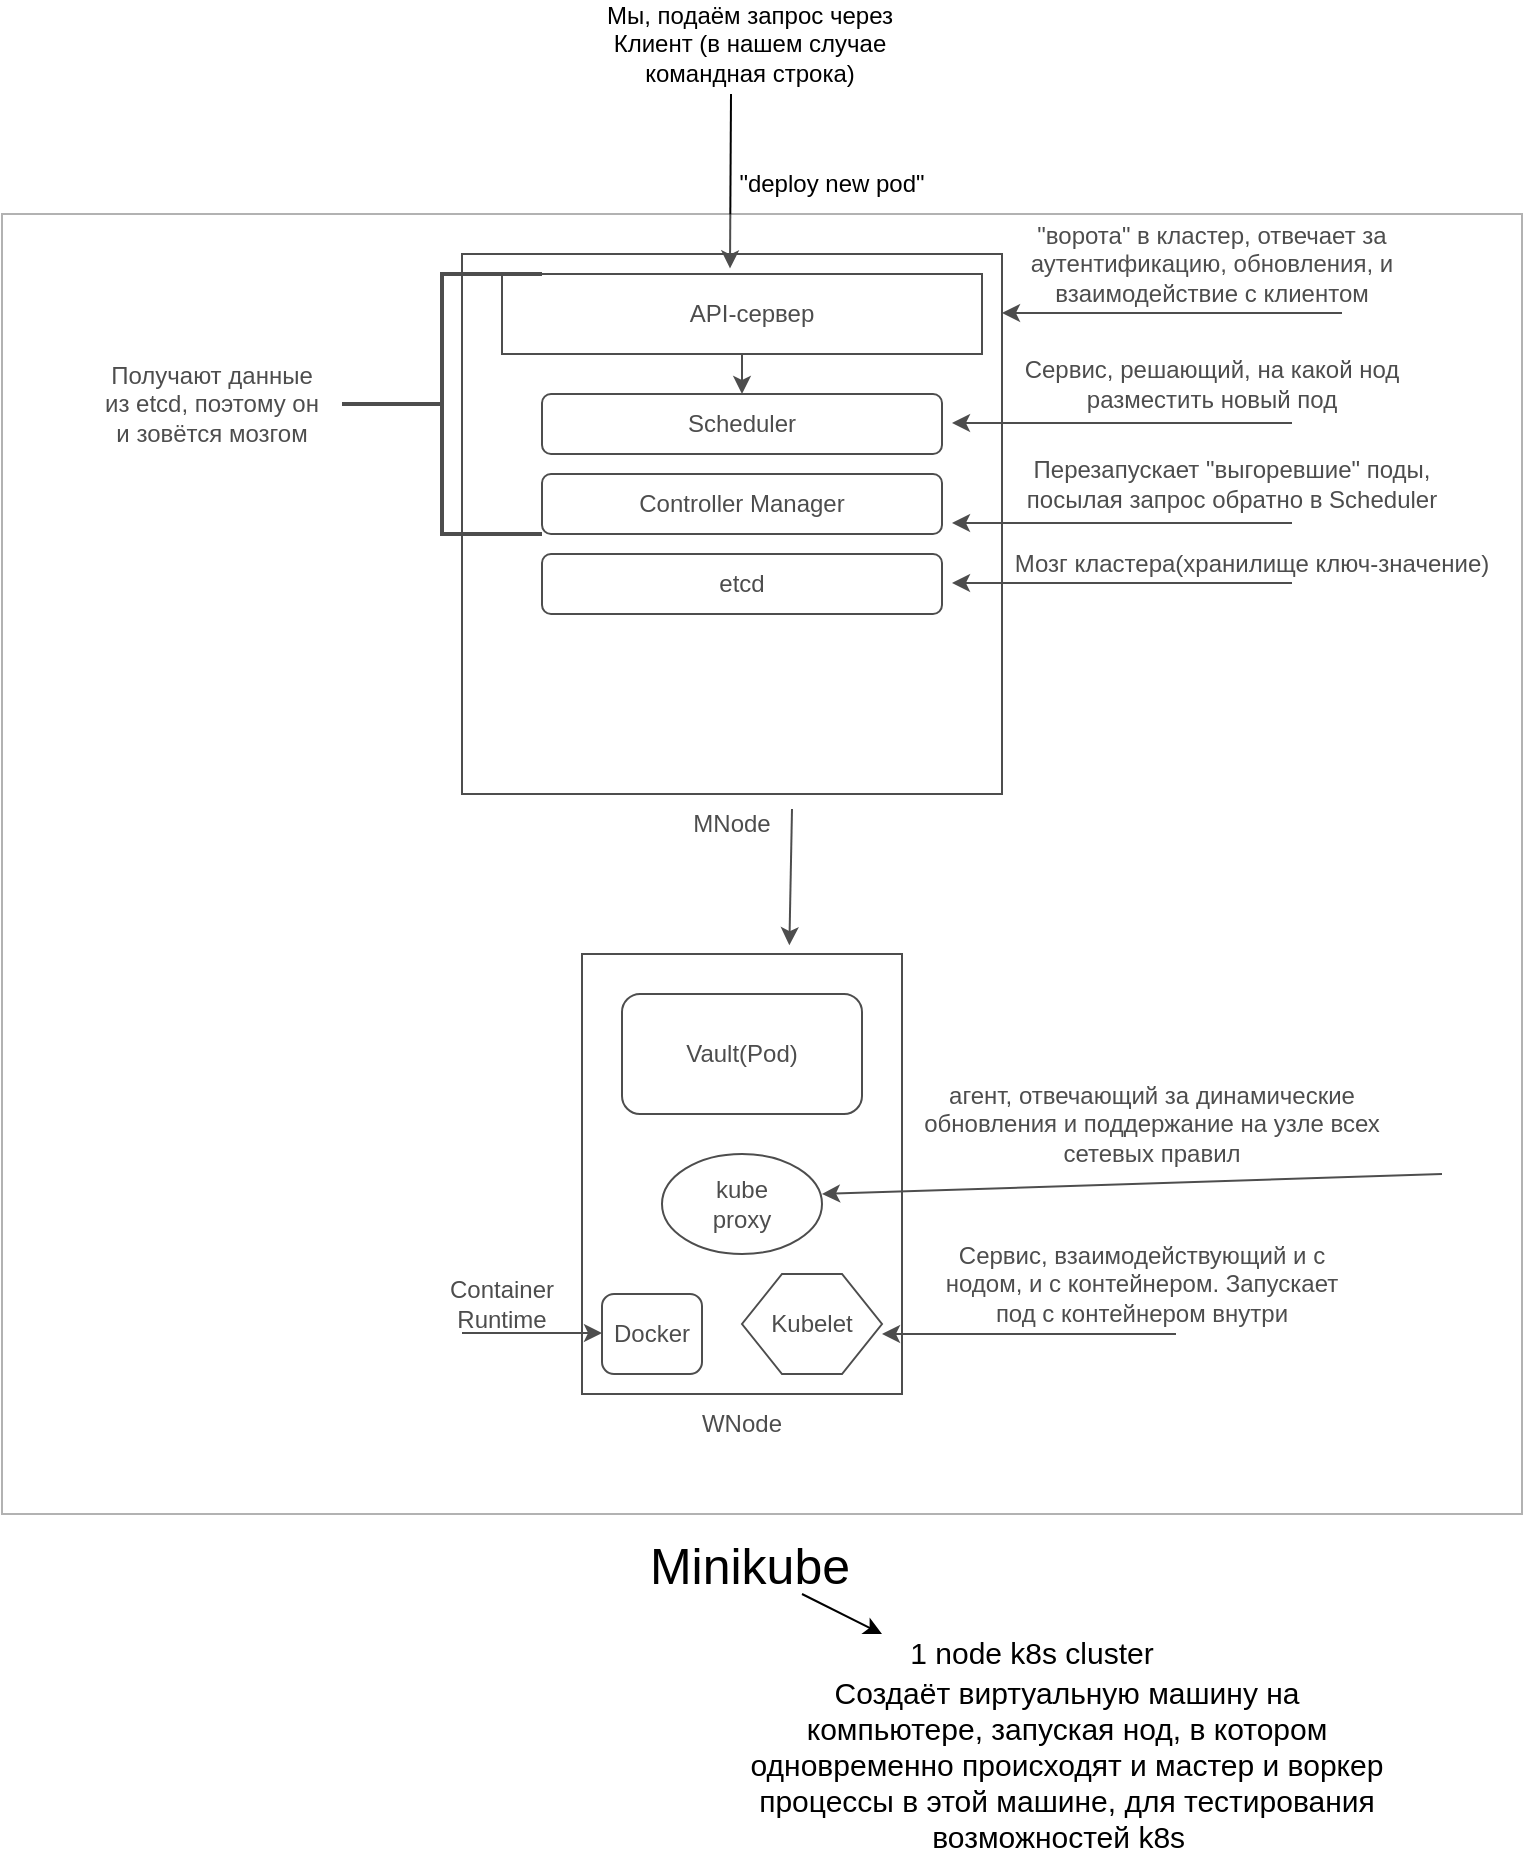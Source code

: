 <mxfile version="20.6.0" type="device"><diagram id="2tgvHkDE9iDjllUdXyQT" name="Страница 1"><mxGraphModel dx="992" dy="1708" grid="1" gridSize="10" guides="1" tooltips="1" connect="1" arrows="1" fold="1" page="1" pageScale="1" pageWidth="827" pageHeight="1169" math="0" shadow="0"><root><mxCell id="0"/><mxCell id="1" parent="0"/><mxCell id="2rWqIkq75zv_8LxnlAMA-1" value="" style="rounded=0;whiteSpace=wrap;html=1;" vertex="1" parent="1"><mxGeometry x="330" width="160" height="220" as="geometry"/></mxCell><mxCell id="2rWqIkq75zv_8LxnlAMA-2" value="WNode" style="text;html=1;strokeColor=none;fillColor=none;align=center;verticalAlign=middle;whiteSpace=wrap;rounded=0;" vertex="1" parent="1"><mxGeometry x="380" y="220" width="60" height="30" as="geometry"/></mxCell><mxCell id="2rWqIkq75zv_8LxnlAMA-3" value="" style="rounded=1;whiteSpace=wrap;html=1;" vertex="1" parent="1"><mxGeometry x="340" y="170" width="50" height="40" as="geometry"/></mxCell><mxCell id="2rWqIkq75zv_8LxnlAMA-4" value="Docker" style="text;html=1;strokeColor=none;fillColor=none;align=center;verticalAlign=middle;whiteSpace=wrap;rounded=0;" vertex="1" parent="1"><mxGeometry x="335" y="175" width="60" height="30" as="geometry"/></mxCell><mxCell id="2rWqIkq75zv_8LxnlAMA-5" value="" style="endArrow=classic;html=1;rounded=0;" edge="1" parent="1"><mxGeometry width="50" height="50" relative="1" as="geometry"><mxPoint x="270" y="189.5" as="sourcePoint"/><mxPoint x="340" y="189.5" as="targetPoint"/></mxGeometry></mxCell><mxCell id="2rWqIkq75zv_8LxnlAMA-6" value="Container Runtime" style="text;html=1;strokeColor=none;fillColor=none;align=center;verticalAlign=middle;whiteSpace=wrap;rounded=0;" vertex="1" parent="1"><mxGeometry x="260" y="160" width="60" height="30" as="geometry"/></mxCell><mxCell id="2rWqIkq75zv_8LxnlAMA-7" value="" style="rounded=1;whiteSpace=wrap;html=1;" vertex="1" parent="1"><mxGeometry x="350" y="20" width="120" height="60" as="geometry"/></mxCell><mxCell id="2rWqIkq75zv_8LxnlAMA-8" value="Vault(Pod)" style="text;html=1;strokeColor=none;fillColor=none;align=center;verticalAlign=middle;whiteSpace=wrap;rounded=0;" vertex="1" parent="1"><mxGeometry x="380" y="35" width="60" height="30" as="geometry"/></mxCell><mxCell id="2rWqIkq75zv_8LxnlAMA-9" value="" style="shape=hexagon;perimeter=hexagonPerimeter2;whiteSpace=wrap;html=1;fixedSize=1;" vertex="1" parent="1"><mxGeometry x="410" y="160" width="70" height="50" as="geometry"/></mxCell><mxCell id="2rWqIkq75zv_8LxnlAMA-10" value="Kubelet" style="text;html=1;strokeColor=none;fillColor=none;align=center;verticalAlign=middle;whiteSpace=wrap;rounded=0;" vertex="1" parent="1"><mxGeometry x="415" y="170" width="60" height="30" as="geometry"/></mxCell><mxCell id="2rWqIkq75zv_8LxnlAMA-13" value="" style="endArrow=classic;html=1;rounded=0;" edge="1" parent="1"><mxGeometry width="50" height="50" relative="1" as="geometry"><mxPoint x="627" y="190" as="sourcePoint"/><mxPoint x="480" y="190" as="targetPoint"/></mxGeometry></mxCell><mxCell id="2rWqIkq75zv_8LxnlAMA-14" value="Сервис, взаимодействующий и с нодом, и с контейнером. Запускает под с контейнером внутри" style="text;html=1;strokeColor=none;fillColor=none;align=center;verticalAlign=middle;whiteSpace=wrap;rounded=0;" vertex="1" parent="1"><mxGeometry x="500" y="150" width="220" height="30" as="geometry"/></mxCell><mxCell id="2rWqIkq75zv_8LxnlAMA-15" value="" style="ellipse;whiteSpace=wrap;html=1;" vertex="1" parent="1"><mxGeometry x="370" y="100" width="80" height="50" as="geometry"/></mxCell><mxCell id="2rWqIkq75zv_8LxnlAMA-16" value="kube proxy" style="text;html=1;strokeColor=none;fillColor=none;align=center;verticalAlign=middle;whiteSpace=wrap;rounded=0;" vertex="1" parent="1"><mxGeometry x="380" y="110" width="60" height="30" as="geometry"/></mxCell><mxCell id="2rWqIkq75zv_8LxnlAMA-17" value="" style="endArrow=classic;html=1;rounded=0;" edge="1" parent="1"><mxGeometry width="50" height="50" relative="1" as="geometry"><mxPoint x="760" y="110" as="sourcePoint"/><mxPoint x="450" y="120" as="targetPoint"/></mxGeometry></mxCell><mxCell id="2rWqIkq75zv_8LxnlAMA-18" value="агент, отвечающий за динамические обновления и поддержание на узле всех сетевых правил" style="text;html=1;strokeColor=none;fillColor=none;align=center;verticalAlign=middle;whiteSpace=wrap;rounded=0;" vertex="1" parent="1"><mxGeometry x="490" y="70" width="250" height="30" as="geometry"/></mxCell><mxCell id="2rWqIkq75zv_8LxnlAMA-20" value="" style="whiteSpace=wrap;html=1;aspect=fixed;" vertex="1" parent="1"><mxGeometry x="270" y="-350" width="270" height="270" as="geometry"/></mxCell><mxCell id="2rWqIkq75zv_8LxnlAMA-21" value="MNode" style="text;html=1;strokeColor=none;fillColor=none;align=center;verticalAlign=middle;whiteSpace=wrap;rounded=0;" vertex="1" parent="1"><mxGeometry x="375" y="-80" width="60" height="30" as="geometry"/></mxCell><mxCell id="2rWqIkq75zv_8LxnlAMA-22" value="" style="rounded=0;whiteSpace=wrap;html=1;" vertex="1" parent="1"><mxGeometry x="290" y="-340" width="240" height="40" as="geometry"/></mxCell><mxCell id="2rWqIkq75zv_8LxnlAMA-23" value="API-сервер" style="text;html=1;strokeColor=none;fillColor=none;align=center;verticalAlign=middle;whiteSpace=wrap;rounded=0;" vertex="1" parent="1"><mxGeometry x="370" y="-335" width="90" height="30" as="geometry"/></mxCell><mxCell id="2rWqIkq75zv_8LxnlAMA-24" value="Мы, подаём запрос через Клиент (в нашем случае командная строка)" style="text;html=1;strokeColor=none;fillColor=none;align=center;verticalAlign=middle;whiteSpace=wrap;rounded=0;" vertex="1" parent="1"><mxGeometry x="329" y="-470" width="170" height="30" as="geometry"/></mxCell><mxCell id="2rWqIkq75zv_8LxnlAMA-25" value="" style="endArrow=classic;html=1;rounded=0;entryX=0.475;entryY=-0.07;entryDx=0;entryDy=0;entryPerimeter=0;" edge="1" parent="1" target="2rWqIkq75zv_8LxnlAMA-22"><mxGeometry width="50" height="50" relative="1" as="geometry"><mxPoint x="404.5" y="-430" as="sourcePoint"/><mxPoint x="405.5" y="-396" as="targetPoint"/></mxGeometry></mxCell><mxCell id="2rWqIkq75zv_8LxnlAMA-26" value="&quot;deploy new pod&quot;" style="text;html=1;strokeColor=none;fillColor=none;align=center;verticalAlign=middle;whiteSpace=wrap;rounded=0;" vertex="1" parent="1"><mxGeometry x="375" y="-400" width="160" height="30" as="geometry"/></mxCell><mxCell id="2rWqIkq75zv_8LxnlAMA-27" value="Scheduler" style="rounded=1;whiteSpace=wrap;html=1;" vertex="1" parent="1"><mxGeometry x="310" y="-280" width="200" height="30" as="geometry"/></mxCell><mxCell id="2rWqIkq75zv_8LxnlAMA-29" value="" style="endArrow=classic;html=1;rounded=0;entryX=0.5;entryY=0;entryDx=0;entryDy=0;exitX=0.5;exitY=1;exitDx=0;exitDy=0;" edge="1" parent="1" source="2rWqIkq75zv_8LxnlAMA-22" target="2rWqIkq75zv_8LxnlAMA-27"><mxGeometry width="50" height="50" relative="1" as="geometry"><mxPoint x="390" y="-280" as="sourcePoint"/><mxPoint x="440" y="-330" as="targetPoint"/></mxGeometry></mxCell><mxCell id="2rWqIkq75zv_8LxnlAMA-30" value="" style="endArrow=classic;html=1;rounded=0;" edge="1" parent="1"><mxGeometry width="50" height="50" relative="1" as="geometry"><mxPoint x="685" y="-265.5" as="sourcePoint"/><mxPoint x="515" y="-265.5" as="targetPoint"/></mxGeometry></mxCell><mxCell id="2rWqIkq75zv_8LxnlAMA-31" value="Сервис, решающий, на какой нод разместить новый под" style="text;html=1;strokeColor=none;fillColor=none;align=center;verticalAlign=middle;whiteSpace=wrap;rounded=0;" vertex="1" parent="1"><mxGeometry x="550" y="-300" width="190" height="30" as="geometry"/></mxCell><mxCell id="2rWqIkq75zv_8LxnlAMA-32" value="Controller Manager" style="rounded=1;whiteSpace=wrap;html=1;" vertex="1" parent="1"><mxGeometry x="310" y="-240" width="200" height="30" as="geometry"/></mxCell><mxCell id="2rWqIkq75zv_8LxnlAMA-33" value="" style="endArrow=classic;html=1;rounded=0;" edge="1" parent="1"><mxGeometry width="50" height="50" relative="1" as="geometry"><mxPoint x="685" y="-215.5" as="sourcePoint"/><mxPoint x="515" y="-215.5" as="targetPoint"/></mxGeometry></mxCell><mxCell id="2rWqIkq75zv_8LxnlAMA-34" value="Перезапускает &quot;выгоревшие&quot; поды, посылая запрос обратно в Scheduler" style="text;html=1;strokeColor=none;fillColor=none;align=center;verticalAlign=middle;whiteSpace=wrap;rounded=0;" vertex="1" parent="1"><mxGeometry x="550" y="-250" width="210" height="30" as="geometry"/></mxCell><mxCell id="2rWqIkq75zv_8LxnlAMA-35" value="etcd" style="rounded=1;whiteSpace=wrap;html=1;" vertex="1" parent="1"><mxGeometry x="310" y="-200" width="200" height="30" as="geometry"/></mxCell><mxCell id="2rWqIkq75zv_8LxnlAMA-36" value="" style="endArrow=classic;html=1;rounded=0;" edge="1" parent="1"><mxGeometry width="50" height="50" relative="1" as="geometry"><mxPoint x="685" y="-185.5" as="sourcePoint"/><mxPoint x="515" y="-185.5" as="targetPoint"/></mxGeometry></mxCell><mxCell id="2rWqIkq75zv_8LxnlAMA-37" value="Мозг кластера(хранилище ключ-значение)" style="text;html=1;strokeColor=none;fillColor=none;align=center;verticalAlign=middle;whiteSpace=wrap;rounded=0;" vertex="1" parent="1"><mxGeometry x="540" y="-210" width="250" height="30" as="geometry"/></mxCell><mxCell id="2rWqIkq75zv_8LxnlAMA-38" value="" style="strokeWidth=2;html=1;shape=mxgraph.flowchart.annotation_2;align=left;labelPosition=right;pointerEvents=1;rotation=0;" vertex="1" parent="1"><mxGeometry x="210" y="-340" width="100" height="130" as="geometry"/></mxCell><mxCell id="2rWqIkq75zv_8LxnlAMA-39" value="Получают данные из etcd, поэтому он и зовётся мозгом" style="text;html=1;strokeColor=none;fillColor=none;align=center;verticalAlign=middle;whiteSpace=wrap;rounded=0;" vertex="1" parent="1"><mxGeometry x="90" y="-290" width="110" height="30" as="geometry"/></mxCell><mxCell id="2rWqIkq75zv_8LxnlAMA-40" value="" style="endArrow=classic;html=1;rounded=0;" edge="1" parent="1"><mxGeometry width="50" height="50" relative="1" as="geometry"><mxPoint x="710" y="-320.5" as="sourcePoint"/><mxPoint x="540" y="-320.5" as="targetPoint"/></mxGeometry></mxCell><mxCell id="2rWqIkq75zv_8LxnlAMA-43" value="&quot;ворота&quot; в кластер, отвечает за аутентификацию, обновления, и взаимодействие с клиентом" style="text;html=1;strokeColor=none;fillColor=none;align=center;verticalAlign=middle;whiteSpace=wrap;rounded=0;" vertex="1" parent="1"><mxGeometry x="515" y="-360" width="260" height="30" as="geometry"/></mxCell><mxCell id="2rWqIkq75zv_8LxnlAMA-45" value="" style="endArrow=classic;html=1;rounded=0;exitX=1;exitY=0.25;exitDx=0;exitDy=0;entryX=0.648;entryY=-0.02;entryDx=0;entryDy=0;entryPerimeter=0;" edge="1" parent="1" source="2rWqIkq75zv_8LxnlAMA-21" target="2rWqIkq75zv_8LxnlAMA-1"><mxGeometry width="50" height="50" relative="1" as="geometry"><mxPoint x="449" y="-60" as="sourcePoint"/><mxPoint x="499" y="-110" as="targetPoint"/></mxGeometry></mxCell><mxCell id="2rWqIkq75zv_8LxnlAMA-47" value="" style="rounded=0;whiteSpace=wrap;html=1;opacity=30;" vertex="1" parent="1"><mxGeometry x="40" y="-370" width="760" height="650" as="geometry"/></mxCell><mxCell id="2rWqIkq75zv_8LxnlAMA-49" value="&lt;font style=&quot;font-size: 25px;&quot;&gt;Minikube&lt;/font&gt;" style="text;html=1;strokeColor=none;fillColor=none;align=center;verticalAlign=middle;whiteSpace=wrap;rounded=0;opacity=30;" vertex="1" parent="1"><mxGeometry x="384" y="290" width="60" height="30" as="geometry"/></mxCell><mxCell id="2rWqIkq75zv_8LxnlAMA-51" value="&lt;span style=&quot;font-size: 15px;&quot;&gt;1 node k8s cluster&lt;/span&gt;" style="text;html=1;strokeColor=none;fillColor=none;align=center;verticalAlign=middle;whiteSpace=wrap;rounded=0;fontSize=25;opacity=30;" vertex="1" parent="1"><mxGeometry x="480" y="330" width="150" height="30" as="geometry"/></mxCell><mxCell id="2rWqIkq75zv_8LxnlAMA-52" value="" style="endArrow=classic;html=1;rounded=0;fontSize=15;" edge="1" parent="1"><mxGeometry width="50" height="50" relative="1" as="geometry"><mxPoint x="440" y="320" as="sourcePoint"/><mxPoint x="480" y="340" as="targetPoint"/></mxGeometry></mxCell><mxCell id="2rWqIkq75zv_8LxnlAMA-54" value="Создаёт виртуальную машину на компьютере, запуская нод, в котором одновременно происходят и мастер и воркер процессы в этой машине, для тестирования возможностей k8s&amp;nbsp;&amp;nbsp;" style="text;html=1;strokeColor=none;fillColor=none;align=center;verticalAlign=middle;whiteSpace=wrap;rounded=0;fontSize=15;opacity=30;" vertex="1" parent="1"><mxGeometry x="410" y="390" width="325" height="30" as="geometry"/></mxCell></root></mxGraphModel></diagram></mxfile>